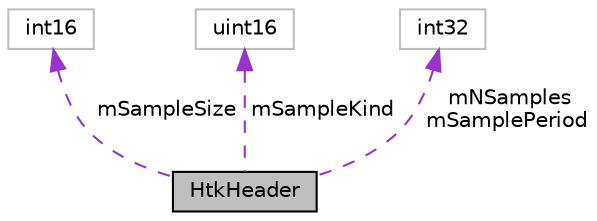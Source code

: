 digraph "HtkHeader"
{
  edge [fontname="Helvetica",fontsize="10",labelfontname="Helvetica",labelfontsize="10"];
  node [fontname="Helvetica",fontsize="10",shape=record];
  Node1 [label="HtkHeader",height=0.2,width=0.4,color="black", fillcolor="grey75", style="filled", fontcolor="black"];
  Node2 -> Node1 [dir="back",color="darkorchid3",fontsize="10",style="dashed",label=" mSampleSize" ,fontname="Helvetica"];
  Node2 [label="int16",height=0.2,width=0.4,color="grey75", fillcolor="white", style="filled"];
  Node3 -> Node1 [dir="back",color="darkorchid3",fontsize="10",style="dashed",label=" mSampleKind" ,fontname="Helvetica"];
  Node3 [label="uint16",height=0.2,width=0.4,color="grey75", fillcolor="white", style="filled"];
  Node4 -> Node1 [dir="back",color="darkorchid3",fontsize="10",style="dashed",label=" mNSamples\nmSamplePeriod" ,fontname="Helvetica"];
  Node4 [label="int32",height=0.2,width=0.4,color="grey75", fillcolor="white", style="filled"];
}
